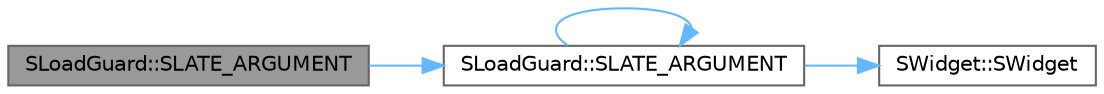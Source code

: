 digraph "SLoadGuard::SLATE_ARGUMENT"
{
 // INTERACTIVE_SVG=YES
 // LATEX_PDF_SIZE
  bgcolor="transparent";
  edge [fontname=Helvetica,fontsize=10,labelfontname=Helvetica,labelfontsize=10];
  node [fontname=Helvetica,fontsize=10,shape=box,height=0.2,width=0.4];
  rankdir="LR";
  Node1 [id="Node000001",label="SLoadGuard::SLATE_ARGUMENT",height=0.2,width=0.4,color="gray40", fillcolor="grey60", style="filled", fontcolor="black",tooltip=" "];
  Node1 -> Node2 [id="edge1_Node000001_Node000002",color="steelblue1",style="solid",tooltip=" "];
  Node2 [id="Node000002",label="SLoadGuard::SLATE_ARGUMENT",height=0.2,width=0.4,color="grey40", fillcolor="white", style="filled",URL="$da/daf/classSLoadGuard.html#a7c3f98029adc615b3d979c105b1c672e",tooltip=" "];
  Node2 -> Node3 [id="edge2_Node000002_Node000003",color="steelblue1",style="solid",tooltip=" "];
  Node3 [id="Node000003",label="SWidget::SWidget",height=0.2,width=0.4,color="grey40", fillcolor="white", style="filled",URL="$dd/de2/classSWidget.html#a6b119d4135a2b60fd323691774945122",tooltip="Hidden default constructor."];
  Node2 -> Node2 [id="edge3_Node000002_Node000002",color="steelblue1",style="solid",tooltip=" "];
}
